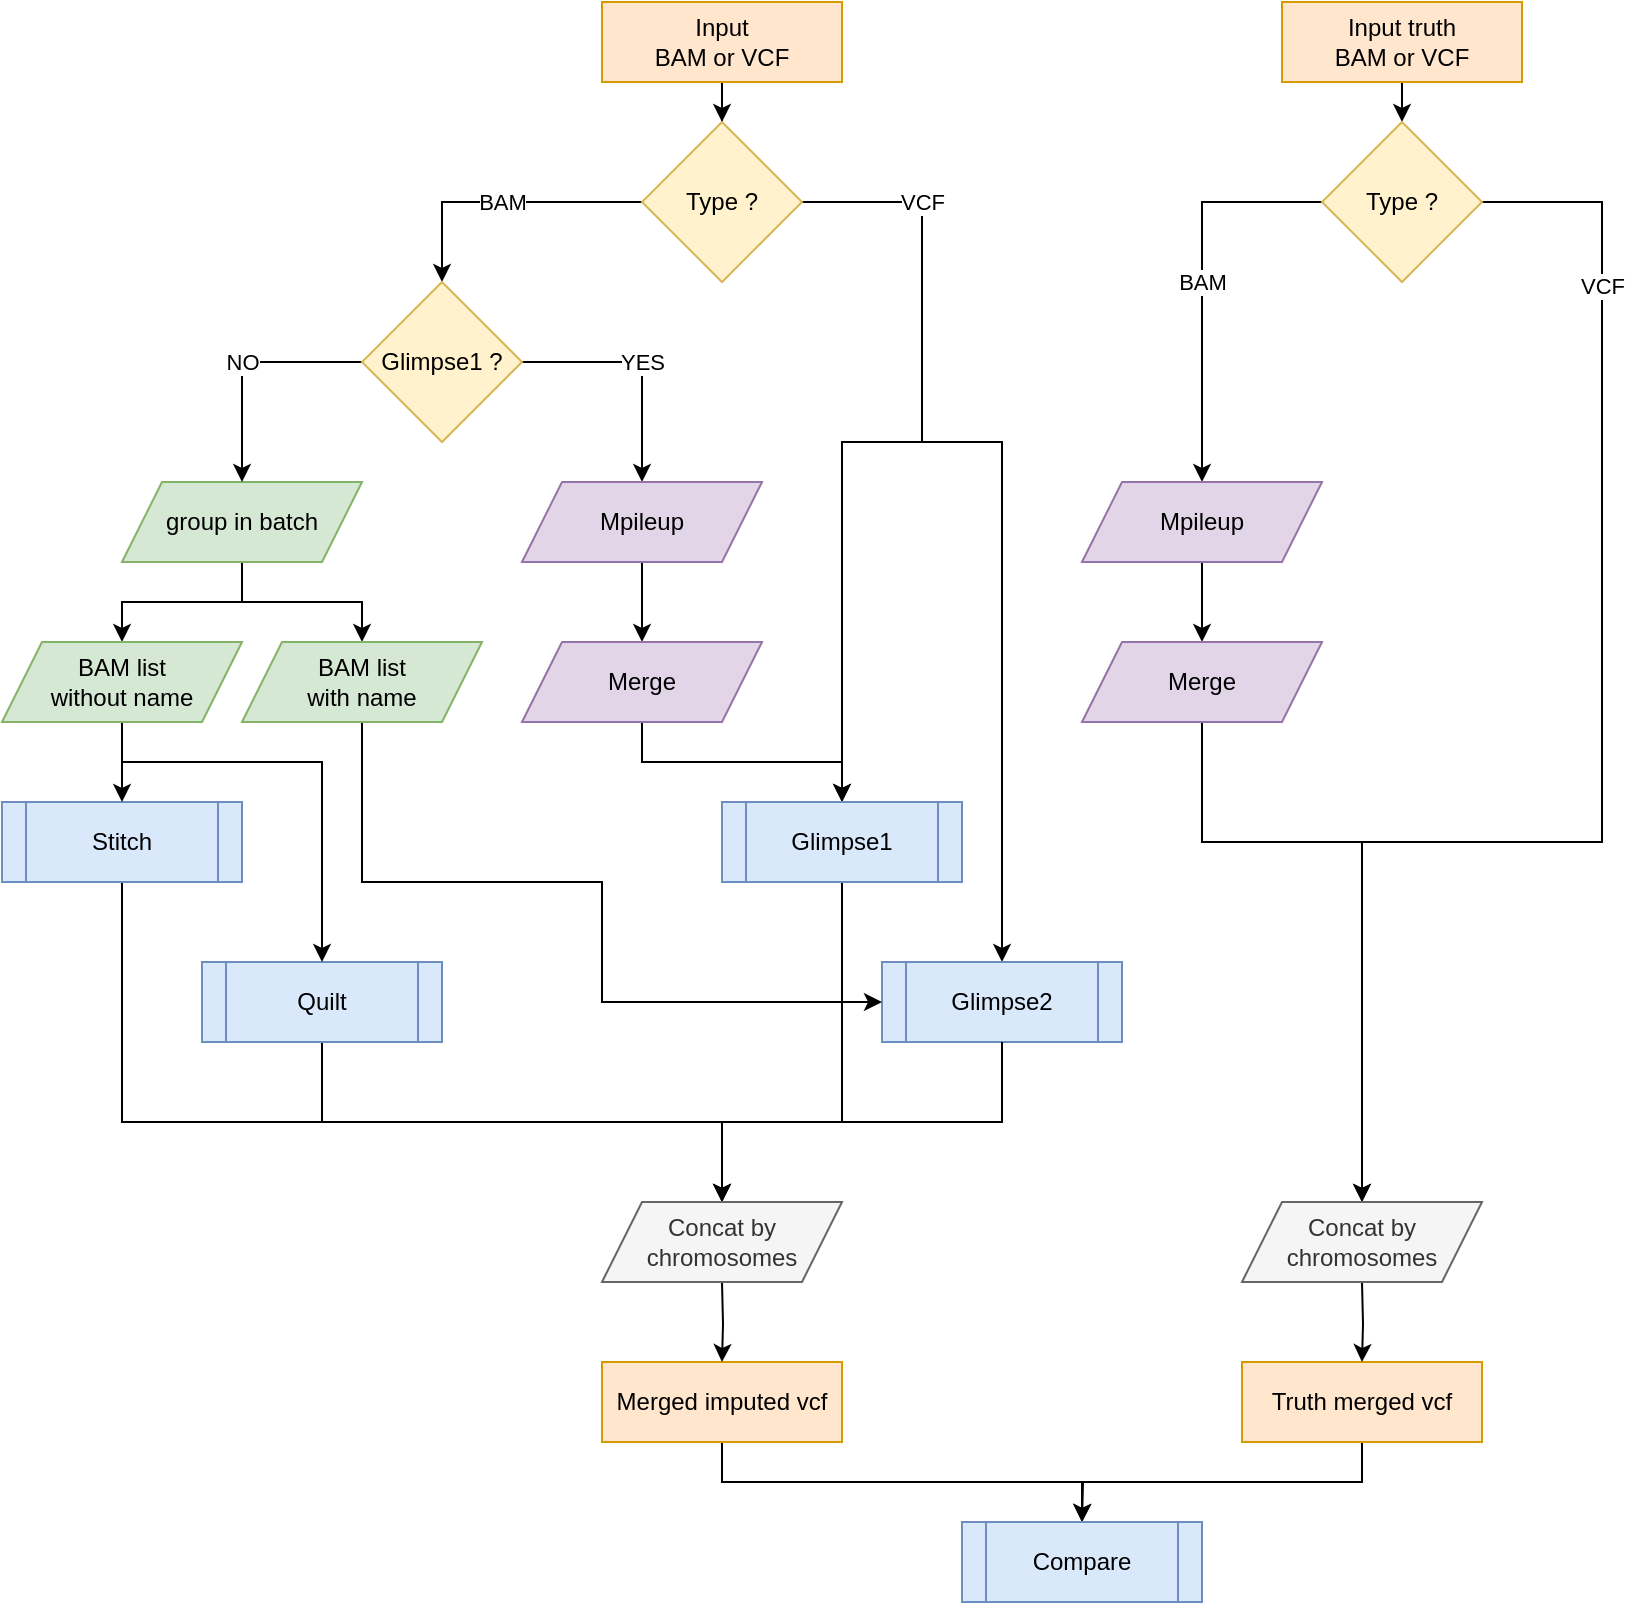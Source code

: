 <mxfile version="20.7.4" type="device"><diagram id="opViAS5Tghbo1J7z2UzS" name="Page-1"><mxGraphModel dx="1687" dy="984" grid="1" gridSize="10" guides="1" tooltips="1" connect="1" arrows="1" fold="1" page="1" pageScale="1" pageWidth="827" pageHeight="1169" math="0" shadow="0"><root><mxCell id="0"/><mxCell id="1" parent="0"/><mxCell id="_8JlREjivkySKOUVq0VF-6" value="" style="edgeStyle=orthogonalEdgeStyle;rounded=0;orthogonalLoop=1;jettySize=auto;html=1;" edge="1" parent="1" source="_8JlREjivkySKOUVq0VF-1" target="_8JlREjivkySKOUVq0VF-2"><mxGeometry relative="1" as="geometry"/></mxCell><mxCell id="_8JlREjivkySKOUVq0VF-1" value="Input&lt;br&gt;BAM or VCF" style="rounded=0;whiteSpace=wrap;html=1;fillColor=#ffe6cc;strokeColor=#d79b00;" vertex="1" parent="1"><mxGeometry x="320" y="80" width="120" height="40" as="geometry"/></mxCell><mxCell id="_8JlREjivkySKOUVq0VF-7" value="BAM" style="edgeStyle=orthogonalEdgeStyle;rounded=0;orthogonalLoop=1;jettySize=auto;html=1;exitX=0;exitY=0.5;exitDx=0;exitDy=0;entryX=0.5;entryY=0;entryDx=0;entryDy=0;" edge="1" parent="1" source="_8JlREjivkySKOUVq0VF-2" target="_8JlREjivkySKOUVq0VF-5"><mxGeometry relative="1" as="geometry"/></mxCell><mxCell id="_8JlREjivkySKOUVq0VF-22" value="VCF" style="edgeStyle=orthogonalEdgeStyle;rounded=0;orthogonalLoop=1;jettySize=auto;html=1;exitX=1;exitY=0.5;exitDx=0;exitDy=0;entryX=0.5;entryY=0;entryDx=0;entryDy=0;" edge="1" parent="1" source="_8JlREjivkySKOUVq0VF-2" target="_8JlREjivkySKOUVq0VF-14"><mxGeometry x="-0.7" relative="1" as="geometry"><Array as="points"><mxPoint x="480" y="180"/><mxPoint x="480" y="300"/><mxPoint x="440" y="300"/></Array><mxPoint as="offset"/></mxGeometry></mxCell><mxCell id="_8JlREjivkySKOUVq0VF-24" style="edgeStyle=orthogonalEdgeStyle;rounded=0;orthogonalLoop=1;jettySize=auto;html=1;entryX=0.5;entryY=0;entryDx=0;entryDy=0;" edge="1" parent="1" target="_8JlREjivkySKOUVq0VF-17"><mxGeometry y="40" relative="1" as="geometry"><mxPoint x="480" y="300" as="sourcePoint"/><Array as="points"><mxPoint x="520" y="300"/></Array><mxPoint as="offset"/></mxGeometry></mxCell><mxCell id="_8JlREjivkySKOUVq0VF-2" value="Type ?" style="rhombus;whiteSpace=wrap;html=1;fillColor=#fff2cc;strokeColor=#d6b656;" vertex="1" parent="1"><mxGeometry x="340" y="140" width="80" height="80" as="geometry"/></mxCell><mxCell id="_8JlREjivkySKOUVq0VF-19" style="edgeStyle=orthogonalEdgeStyle;rounded=0;orthogonalLoop=1;jettySize=auto;html=1;exitX=0.5;exitY=1;exitDx=0;exitDy=0;entryX=0.5;entryY=0;entryDx=0;entryDy=0;" edge="1" parent="1" source="_8JlREjivkySKOUVq0VF-4" target="_8JlREjivkySKOUVq0VF-18"><mxGeometry relative="1" as="geometry"/></mxCell><mxCell id="_8JlREjivkySKOUVq0VF-67" style="edgeStyle=orthogonalEdgeStyle;rounded=0;orthogonalLoop=1;jettySize=auto;html=1;exitX=0.5;exitY=1;exitDx=0;exitDy=0;entryX=0.5;entryY=0;entryDx=0;entryDy=0;" edge="1" parent="1" source="_8JlREjivkySKOUVq0VF-4" target="_8JlREjivkySKOUVq0VF-66"><mxGeometry relative="1" as="geometry"/></mxCell><mxCell id="_8JlREjivkySKOUVq0VF-4" value="group in batch" style="shape=parallelogram;perimeter=parallelogramPerimeter;whiteSpace=wrap;html=1;fixedSize=1;fillColor=#d5e8d4;strokeColor=#82b366;" vertex="1" parent="1"><mxGeometry x="80" y="320" width="120" height="40" as="geometry"/></mxCell><mxCell id="_8JlREjivkySKOUVq0VF-8" value="NO" style="edgeStyle=orthogonalEdgeStyle;rounded=0;orthogonalLoop=1;jettySize=auto;html=1;exitX=0;exitY=0.5;exitDx=0;exitDy=0;entryX=0.5;entryY=0;entryDx=0;entryDy=0;" edge="1" parent="1" source="_8JlREjivkySKOUVq0VF-5" target="_8JlREjivkySKOUVq0VF-4"><mxGeometry relative="1" as="geometry"/></mxCell><mxCell id="_8JlREjivkySKOUVq0VF-10" value="YES" style="edgeStyle=orthogonalEdgeStyle;rounded=0;orthogonalLoop=1;jettySize=auto;html=1;exitX=1;exitY=0.5;exitDx=0;exitDy=0;entryX=0.5;entryY=0;entryDx=0;entryDy=0;" edge="1" parent="1" source="_8JlREjivkySKOUVq0VF-5" target="_8JlREjivkySKOUVq0VF-9"><mxGeometry relative="1" as="geometry"/></mxCell><mxCell id="_8JlREjivkySKOUVq0VF-5" value="Glimpse1 ?" style="rhombus;whiteSpace=wrap;html=1;fillColor=#fff2cc;strokeColor=#d6b656;" vertex="1" parent="1"><mxGeometry x="200" y="220" width="80" height="80" as="geometry"/></mxCell><mxCell id="_8JlREjivkySKOUVq0VF-12" style="edgeStyle=orthogonalEdgeStyle;rounded=0;orthogonalLoop=1;jettySize=auto;html=1;exitX=0.5;exitY=1;exitDx=0;exitDy=0;entryX=0.5;entryY=0;entryDx=0;entryDy=0;" edge="1" parent="1" source="_8JlREjivkySKOUVq0VF-9" target="_8JlREjivkySKOUVq0VF-11"><mxGeometry relative="1" as="geometry"/></mxCell><mxCell id="_8JlREjivkySKOUVq0VF-9" value="Mpileup" style="shape=parallelogram;perimeter=parallelogramPerimeter;whiteSpace=wrap;html=1;fixedSize=1;fillColor=#e1d5e7;strokeColor=#9673a6;" vertex="1" parent="1"><mxGeometry x="280" y="320" width="120" height="40" as="geometry"/></mxCell><mxCell id="_8JlREjivkySKOUVq0VF-23" style="edgeStyle=orthogonalEdgeStyle;rounded=0;orthogonalLoop=1;jettySize=auto;html=1;exitX=0.5;exitY=1;exitDx=0;exitDy=0;entryX=0.5;entryY=0;entryDx=0;entryDy=0;" edge="1" parent="1" source="_8JlREjivkySKOUVq0VF-11" target="_8JlREjivkySKOUVq0VF-14"><mxGeometry relative="1" as="geometry"/></mxCell><mxCell id="_8JlREjivkySKOUVq0VF-11" value="Merge" style="shape=parallelogram;perimeter=parallelogramPerimeter;whiteSpace=wrap;html=1;fixedSize=1;fillColor=#e1d5e7;strokeColor=#9673a6;" vertex="1" parent="1"><mxGeometry x="280" y="400" width="120" height="40" as="geometry"/></mxCell><mxCell id="_8JlREjivkySKOUVq0VF-52" style="edgeStyle=orthogonalEdgeStyle;rounded=0;orthogonalLoop=1;jettySize=auto;html=1;exitX=0.5;exitY=1;exitDx=0;exitDy=0;entryX=0.5;entryY=0;entryDx=0;entryDy=0;" edge="1" parent="1" source="_8JlREjivkySKOUVq0VF-14"><mxGeometry relative="1" as="geometry"><mxPoint x="380" y="680" as="targetPoint"/><Array as="points"><mxPoint x="440" y="640"/><mxPoint x="380" y="640"/></Array></mxGeometry></mxCell><mxCell id="_8JlREjivkySKOUVq0VF-14" value="Glimpse1" style="shape=process;whiteSpace=wrap;html=1;backgroundOutline=1;fillColor=#dae8fc;strokeColor=#6c8ebf;" vertex="1" parent="1"><mxGeometry x="380" y="480" width="120" height="40" as="geometry"/></mxCell><mxCell id="_8JlREjivkySKOUVq0VF-50" style="edgeStyle=orthogonalEdgeStyle;rounded=0;orthogonalLoop=1;jettySize=auto;html=1;exitX=0.5;exitY=1;exitDx=0;exitDy=0;entryX=0.5;entryY=0;entryDx=0;entryDy=0;" edge="1" parent="1" source="_8JlREjivkySKOUVq0VF-15"><mxGeometry relative="1" as="geometry"><mxPoint x="380" y="680" as="targetPoint"/><Array as="points"><mxPoint x="180" y="640"/><mxPoint x="380" y="640"/></Array></mxGeometry></mxCell><mxCell id="_8JlREjivkySKOUVq0VF-15" value="Quilt" style="shape=process;whiteSpace=wrap;html=1;backgroundOutline=1;fillColor=#dae8fc;strokeColor=#6c8ebf;" vertex="1" parent="1"><mxGeometry x="120" y="560" width="120" height="40" as="geometry"/></mxCell><mxCell id="_8JlREjivkySKOUVq0VF-49" style="edgeStyle=orthogonalEdgeStyle;rounded=0;orthogonalLoop=1;jettySize=auto;html=1;exitX=0.5;exitY=1;exitDx=0;exitDy=0;entryX=0.5;entryY=0;entryDx=0;entryDy=0;" edge="1" parent="1" source="_8JlREjivkySKOUVq0VF-16"><mxGeometry relative="1" as="geometry"><mxPoint x="380" y="680" as="targetPoint"/><Array as="points"><mxPoint x="80" y="640"/><mxPoint x="380" y="640"/></Array></mxGeometry></mxCell><mxCell id="_8JlREjivkySKOUVq0VF-16" value="Stitch" style="shape=process;whiteSpace=wrap;html=1;backgroundOutline=1;fillColor=#dae8fc;strokeColor=#6c8ebf;" vertex="1" parent="1"><mxGeometry x="20" y="480" width="120" height="40" as="geometry"/></mxCell><mxCell id="_8JlREjivkySKOUVq0VF-17" value="Glimpse2" style="shape=process;whiteSpace=wrap;html=1;backgroundOutline=1;fillColor=#dae8fc;strokeColor=#6c8ebf;" vertex="1" parent="1"><mxGeometry x="460" y="560" width="120" height="40" as="geometry"/></mxCell><mxCell id="_8JlREjivkySKOUVq0VF-20" style="edgeStyle=orthogonalEdgeStyle;rounded=0;orthogonalLoop=1;jettySize=auto;html=1;exitX=0.5;exitY=1;exitDx=0;exitDy=0;entryX=0.5;entryY=0;entryDx=0;entryDy=0;" edge="1" parent="1" source="_8JlREjivkySKOUVq0VF-18" target="_8JlREjivkySKOUVq0VF-16"><mxGeometry relative="1" as="geometry"/></mxCell><mxCell id="_8JlREjivkySKOUVq0VF-21" style="edgeStyle=orthogonalEdgeStyle;rounded=0;orthogonalLoop=1;jettySize=auto;html=1;exitX=0.5;exitY=1;exitDx=0;exitDy=0;entryX=0.5;entryY=0;entryDx=0;entryDy=0;" edge="1" parent="1" source="_8JlREjivkySKOUVq0VF-18" target="_8JlREjivkySKOUVq0VF-15"><mxGeometry relative="1" as="geometry"><Array as="points"><mxPoint x="80" y="460"/><mxPoint x="180" y="460"/></Array></mxGeometry></mxCell><mxCell id="_8JlREjivkySKOUVq0VF-25" style="edgeStyle=orthogonalEdgeStyle;rounded=0;orthogonalLoop=1;jettySize=auto;html=1;exitX=0.5;exitY=1;exitDx=0;exitDy=0;entryX=0;entryY=0.5;entryDx=0;entryDy=0;" edge="1" parent="1" source="_8JlREjivkySKOUVq0VF-66" target="_8JlREjivkySKOUVq0VF-17"><mxGeometry relative="1" as="geometry"><Array as="points"><mxPoint x="200" y="520"/><mxPoint x="320" y="520"/><mxPoint x="320" y="580"/></Array></mxGeometry></mxCell><mxCell id="_8JlREjivkySKOUVq0VF-18" value="BAM list&lt;br&gt;without name" style="shape=parallelogram;perimeter=parallelogramPerimeter;whiteSpace=wrap;html=1;fixedSize=1;fillColor=#d5e8d4;strokeColor=#82b366;" vertex="1" parent="1"><mxGeometry x="20" y="400" width="120" height="40" as="geometry"/></mxCell><mxCell id="_8JlREjivkySKOUVq0VF-55" style="edgeStyle=orthogonalEdgeStyle;rounded=0;orthogonalLoop=1;jettySize=auto;html=1;exitX=0.5;exitY=1;exitDx=0;exitDy=0;entryX=0.5;entryY=0;entryDx=0;entryDy=0;" edge="1" parent="1" source="_8JlREjivkySKOUVq0VF-26" target="_8JlREjivkySKOUVq0VF-30"><mxGeometry relative="1" as="geometry"/></mxCell><mxCell id="_8JlREjivkySKOUVq0VF-26" value="Input truth&lt;br&gt;BAM or VCF" style="rounded=0;whiteSpace=wrap;html=1;fillColor=#ffe6cc;strokeColor=#d79b00;" vertex="1" parent="1"><mxGeometry x="660" y="80" width="120" height="40" as="geometry"/></mxCell><mxCell id="_8JlREjivkySKOUVq0VF-27" value="BAM" style="edgeStyle=orthogonalEdgeStyle;rounded=0;orthogonalLoop=1;jettySize=auto;html=1;exitX=0;exitY=0.5;exitDx=0;exitDy=0;entryX=0.5;entryY=0;entryDx=0;entryDy=0;" edge="1" parent="1" source="_8JlREjivkySKOUVq0VF-30" target="_8JlREjivkySKOUVq0VF-37"><mxGeometry relative="1" as="geometry"><mxPoint x="580" y="240" as="targetPoint"/></mxGeometry></mxCell><mxCell id="_8JlREjivkySKOUVq0VF-28" value="VCF" style="edgeStyle=orthogonalEdgeStyle;rounded=0;orthogonalLoop=1;jettySize=auto;html=1;exitX=1;exitY=0.5;exitDx=0;exitDy=0;entryX=0.5;entryY=0;entryDx=0;entryDy=0;" edge="1" parent="1" source="_8JlREjivkySKOUVq0VF-30"><mxGeometry x="-0.7" relative="1" as="geometry"><Array as="points"><mxPoint x="820" y="180"/><mxPoint x="820" y="500"/><mxPoint x="700" y="500"/></Array><mxPoint as="offset"/><mxPoint x="700" y="680" as="targetPoint"/></mxGeometry></mxCell><mxCell id="_8JlREjivkySKOUVq0VF-30" value="Type ?" style="rhombus;whiteSpace=wrap;html=1;fillColor=#fff2cc;strokeColor=#d6b656;" vertex="1" parent="1"><mxGeometry x="680" y="140" width="80" height="80" as="geometry"/></mxCell><mxCell id="_8JlREjivkySKOUVq0VF-36" style="edgeStyle=orthogonalEdgeStyle;rounded=0;orthogonalLoop=1;jettySize=auto;html=1;exitX=0.5;exitY=1;exitDx=0;exitDy=0;entryX=0.5;entryY=0;entryDx=0;entryDy=0;" edge="1" parent="1" source="_8JlREjivkySKOUVq0VF-37" target="_8JlREjivkySKOUVq0VF-39"><mxGeometry relative="1" as="geometry"/></mxCell><mxCell id="_8JlREjivkySKOUVq0VF-37" value="Mpileup" style="shape=parallelogram;perimeter=parallelogramPerimeter;whiteSpace=wrap;html=1;fixedSize=1;fillColor=#e1d5e7;strokeColor=#9673a6;" vertex="1" parent="1"><mxGeometry x="560" y="320" width="120" height="40" as="geometry"/></mxCell><mxCell id="_8JlREjivkySKOUVq0VF-54" style="edgeStyle=orthogonalEdgeStyle;rounded=0;orthogonalLoop=1;jettySize=auto;html=1;exitX=0.5;exitY=1;exitDx=0;exitDy=0;entryX=0.5;entryY=0;entryDx=0;entryDy=0;" edge="1" parent="1" source="_8JlREjivkySKOUVq0VF-39"><mxGeometry relative="1" as="geometry"><mxPoint x="700" y="680" as="targetPoint"/><Array as="points"><mxPoint x="620" y="500"/><mxPoint x="700" y="500"/></Array></mxGeometry></mxCell><mxCell id="_8JlREjivkySKOUVq0VF-39" value="Merge" style="shape=parallelogram;perimeter=parallelogramPerimeter;whiteSpace=wrap;html=1;fixedSize=1;fillColor=#e1d5e7;strokeColor=#9673a6;" vertex="1" parent="1"><mxGeometry x="560" y="400" width="120" height="40" as="geometry"/></mxCell><mxCell id="_8JlREjivkySKOUVq0VF-57" style="edgeStyle=orthogonalEdgeStyle;rounded=0;orthogonalLoop=1;jettySize=auto;html=1;exitX=0.5;exitY=1;exitDx=0;exitDy=0;entryX=0.5;entryY=0;entryDx=0;entryDy=0;" edge="1" parent="1" source="_8JlREjivkySKOUVq0VF-48" target="_8JlREjivkySKOUVq0VF-56"><mxGeometry relative="1" as="geometry"/></mxCell><mxCell id="_8JlREjivkySKOUVq0VF-48" value="Merged imputed vcf" style="rounded=0;whiteSpace=wrap;html=1;fillColor=#ffe6cc;strokeColor=#d79b00;" vertex="1" parent="1"><mxGeometry x="320" y="760" width="120" height="40" as="geometry"/></mxCell><mxCell id="_8JlREjivkySKOUVq0VF-58" style="edgeStyle=orthogonalEdgeStyle;rounded=0;orthogonalLoop=1;jettySize=auto;html=1;exitX=0.5;exitY=1;exitDx=0;exitDy=0;" edge="1" parent="1" source="_8JlREjivkySKOUVq0VF-53"><mxGeometry relative="1" as="geometry"><mxPoint x="560" y="840" as="targetPoint"/></mxGeometry></mxCell><mxCell id="_8JlREjivkySKOUVq0VF-53" value="Truth merged vcf" style="rounded=0;whiteSpace=wrap;html=1;fillColor=#ffe6cc;strokeColor=#d79b00;" vertex="1" parent="1"><mxGeometry x="640" y="760" width="120" height="40" as="geometry"/></mxCell><mxCell id="_8JlREjivkySKOUVq0VF-56" value="Compare" style="shape=process;whiteSpace=wrap;html=1;backgroundOutline=1;fillColor=#dae8fc;strokeColor=#6c8ebf;" vertex="1" parent="1"><mxGeometry x="500" y="840" width="120" height="40" as="geometry"/></mxCell><mxCell id="_8JlREjivkySKOUVq0VF-61" style="edgeStyle=orthogonalEdgeStyle;rounded=0;orthogonalLoop=1;jettySize=auto;html=1;exitX=0.5;exitY=1;exitDx=0;exitDy=0;entryX=0.5;entryY=0;entryDx=0;entryDy=0;" edge="1" parent="1" target="_8JlREjivkySKOUVq0VF-48"><mxGeometry relative="1" as="geometry"><mxPoint x="380" y="720" as="sourcePoint"/></mxGeometry></mxCell><mxCell id="_8JlREjivkySKOUVq0VF-60" value="" style="edgeStyle=orthogonalEdgeStyle;rounded=0;orthogonalLoop=1;jettySize=auto;html=1;exitX=0.5;exitY=1;exitDx=0;exitDy=0;entryX=0.5;entryY=0;entryDx=0;entryDy=0;endArrow=none;" edge="1" parent="1" source="_8JlREjivkySKOUVq0VF-17"><mxGeometry relative="1" as="geometry"><mxPoint x="520" y="600" as="sourcePoint"/><mxPoint x="380" y="680" as="targetPoint"/><Array as="points"><mxPoint x="520" y="640"/></Array></mxGeometry></mxCell><mxCell id="_8JlREjivkySKOUVq0VF-63" style="edgeStyle=orthogonalEdgeStyle;rounded=0;orthogonalLoop=1;jettySize=auto;html=1;exitX=0.5;exitY=1;exitDx=0;exitDy=0;entryX=0.5;entryY=0;entryDx=0;entryDy=0;" edge="1" parent="1" target="_8JlREjivkySKOUVq0VF-53"><mxGeometry relative="1" as="geometry"><mxPoint x="700" y="720" as="sourcePoint"/></mxGeometry></mxCell><mxCell id="_8JlREjivkySKOUVq0VF-64" value="Concat by chromosomes" style="shape=parallelogram;perimeter=parallelogramPerimeter;whiteSpace=wrap;html=1;fixedSize=1;fillColor=#f5f5f5;fontColor=#333333;strokeColor=#666666;" vertex="1" parent="1"><mxGeometry x="320" y="680" width="120" height="40" as="geometry"/></mxCell><mxCell id="_8JlREjivkySKOUVq0VF-65" value="Concat by chromosomes" style="shape=parallelogram;perimeter=parallelogramPerimeter;whiteSpace=wrap;html=1;fixedSize=1;fillColor=#f5f5f5;fontColor=#333333;strokeColor=#666666;" vertex="1" parent="1"><mxGeometry x="640" y="680" width="120" height="40" as="geometry"/></mxCell><mxCell id="_8JlREjivkySKOUVq0VF-66" value="BAM list&lt;br&gt;with name" style="shape=parallelogram;perimeter=parallelogramPerimeter;whiteSpace=wrap;html=1;fixedSize=1;fillColor=#d5e8d4;strokeColor=#82b366;" vertex="1" parent="1"><mxGeometry x="140" y="400" width="120" height="40" as="geometry"/></mxCell></root></mxGraphModel></diagram></mxfile>
